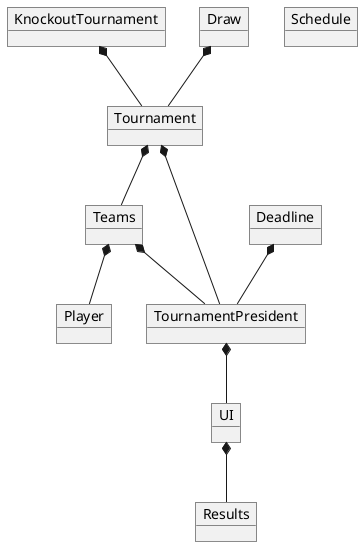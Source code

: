 @startuml
'https://plantuml.com/class-diagram
object Player
object Teams
object Tournament
object Results
object TournamentPresident
object Deadline
object KnockoutTournament
object UI
object Draw
object Schedule

KnockoutTournament*--Tournament
Teams*--Player
Tournament*--Teams
Tournament*--TournamentPresident
TournamentPresident*-- UI
UI *-- Results
Teams *-- TournamentPresident
Deadline *-- TournamentPresident
Draw *-- Tournament


@enduml